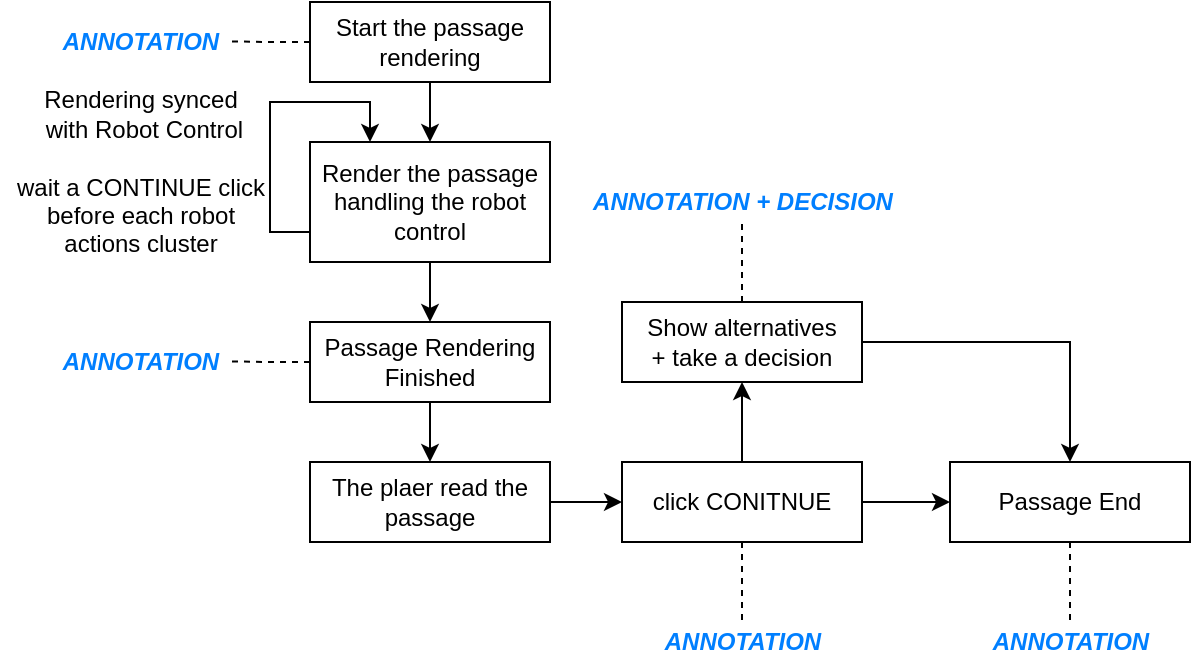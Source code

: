 <mxfile version="14.4.3" type="device"><diagram id="Tw1fW1eKOkcsfpuybsLW" name="Page-1"><mxGraphModel dx="852" dy="494" grid="1" gridSize="10" guides="1" tooltips="1" connect="1" arrows="1" fold="1" page="1" pageScale="1" pageWidth="850" pageHeight="1100" math="0" shadow="0"><root><mxCell id="0"/><mxCell id="1" parent="0"/><mxCell id="3ZlB94EoJT7DdK7uOtOD-3" style="edgeStyle=orthogonalEdgeStyle;rounded=0;orthogonalLoop=1;jettySize=auto;html=1;exitX=0.5;exitY=1;exitDx=0;exitDy=0;entryX=0.5;entryY=0;entryDx=0;entryDy=0;" edge="1" parent="1" source="3ZlB94EoJT7DdK7uOtOD-1" target="3ZlB94EoJT7DdK7uOtOD-2"><mxGeometry relative="1" as="geometry"/></mxCell><mxCell id="3ZlB94EoJT7DdK7uOtOD-9" style="edgeStyle=orthogonalEdgeStyle;rounded=0;orthogonalLoop=1;jettySize=auto;html=1;exitX=0;exitY=0.5;exitDx=0;exitDy=0;endArrow=none;endFill=0;dashed=1;" edge="1" parent="1" source="3ZlB94EoJT7DdK7uOtOD-1"><mxGeometry relative="1" as="geometry"><mxPoint x="300" y="99.69" as="targetPoint"/></mxGeometry></mxCell><mxCell id="3ZlB94EoJT7DdK7uOtOD-1" value="Start the passage rendering" style="rounded=0;whiteSpace=wrap;html=1;" vertex="1" parent="1"><mxGeometry x="340" y="80" width="120" height="40" as="geometry"/></mxCell><mxCell id="3ZlB94EoJT7DdK7uOtOD-12" value="" style="edgeStyle=orthogonalEdgeStyle;rounded=0;orthogonalLoop=1;jettySize=auto;html=1;" edge="1" parent="1" source="3ZlB94EoJT7DdK7uOtOD-2" target="3ZlB94EoJT7DdK7uOtOD-11"><mxGeometry relative="1" as="geometry"/></mxCell><mxCell id="3ZlB94EoJT7DdK7uOtOD-2" value="Render the passage handling the robot control" style="rounded=0;whiteSpace=wrap;html=1;" vertex="1" parent="1"><mxGeometry x="340" y="150" width="120" height="60" as="geometry"/></mxCell><mxCell id="3ZlB94EoJT7DdK7uOtOD-6" style="edgeStyle=orthogonalEdgeStyle;rounded=0;orthogonalLoop=1;jettySize=auto;html=1;exitX=0;exitY=0.75;exitDx=0;exitDy=0;entryX=0.25;entryY=0;entryDx=0;entryDy=0;" edge="1" parent="1" source="3ZlB94EoJT7DdK7uOtOD-2" target="3ZlB94EoJT7DdK7uOtOD-2"><mxGeometry relative="1" as="geometry"><Array as="points"><mxPoint x="320" y="195"/><mxPoint x="320" y="130"/><mxPoint x="370" y="130"/></Array></mxGeometry></mxCell><mxCell id="3ZlB94EoJT7DdK7uOtOD-8" value="Rendering synced&lt;br&gt;&amp;nbsp;with Robot Control&lt;br&gt;&lt;br&gt;wait a CONTINUE click&lt;br&gt;before each robot&lt;br&gt;actions cluster" style="text;html=1;align=center;verticalAlign=middle;resizable=0;points=[];autosize=1;" vertex="1" parent="1"><mxGeometry x="185" y="120" width="140" height="90" as="geometry"/></mxCell><mxCell id="3ZlB94EoJT7DdK7uOtOD-10" value="ANNOTATION" style="text;html=1;align=center;verticalAlign=middle;resizable=0;points=[];autosize=1;fontStyle=3;fontColor=#007FFF;" vertex="1" parent="1"><mxGeometry x="210" y="90" width="90" height="20" as="geometry"/></mxCell><mxCell id="3ZlB94EoJT7DdK7uOtOD-13" style="edgeStyle=orthogonalEdgeStyle;rounded=0;orthogonalLoop=1;jettySize=auto;html=1;exitX=0;exitY=0.5;exitDx=0;exitDy=0;dashed=1;endArrow=none;endFill=0;" edge="1" parent="1" source="3ZlB94EoJT7DdK7uOtOD-11"><mxGeometry relative="1" as="geometry"><mxPoint x="300" y="259.69" as="targetPoint"/></mxGeometry></mxCell><mxCell id="3ZlB94EoJT7DdK7uOtOD-17" value="" style="edgeStyle=orthogonalEdgeStyle;rounded=0;orthogonalLoop=1;jettySize=auto;html=1;" edge="1" parent="1" source="3ZlB94EoJT7DdK7uOtOD-11" target="3ZlB94EoJT7DdK7uOtOD-16"><mxGeometry relative="1" as="geometry"/></mxCell><mxCell id="3ZlB94EoJT7DdK7uOtOD-11" value="Passage Rendering Finished" style="rounded=0;whiteSpace=wrap;html=1;" vertex="1" parent="1"><mxGeometry x="340" y="240" width="120" height="40" as="geometry"/></mxCell><mxCell id="3ZlB94EoJT7DdK7uOtOD-15" value="ANNOTATION" style="text;html=1;align=center;verticalAlign=middle;resizable=0;points=[];autosize=1;fontStyle=3;fontColor=#007FFF;" vertex="1" parent="1"><mxGeometry x="210" y="250" width="90" height="20" as="geometry"/></mxCell><mxCell id="3ZlB94EoJT7DdK7uOtOD-20" style="edgeStyle=orthogonalEdgeStyle;rounded=0;orthogonalLoop=1;jettySize=auto;html=1;exitX=1;exitY=0.5;exitDx=0;exitDy=0;" edge="1" parent="1" source="3ZlB94EoJT7DdK7uOtOD-16" target="3ZlB94EoJT7DdK7uOtOD-19"><mxGeometry relative="1" as="geometry"/></mxCell><mxCell id="3ZlB94EoJT7DdK7uOtOD-16" value="The plaer read the passage" style="rounded=0;whiteSpace=wrap;html=1;" vertex="1" parent="1"><mxGeometry x="340" y="310" width="120" height="40" as="geometry"/></mxCell><mxCell id="3ZlB94EoJT7DdK7uOtOD-21" style="edgeStyle=orthogonalEdgeStyle;rounded=0;orthogonalLoop=1;jettySize=auto;html=1;endArrow=none;endFill=0;dashed=1;entryX=0.5;entryY=0;entryDx=0;entryDy=0;entryPerimeter=0;" edge="1" parent="1" source="3ZlB94EoJT7DdK7uOtOD-19" target="3ZlB94EoJT7DdK7uOtOD-22"><mxGeometry relative="1" as="geometry"><mxPoint x="556" y="380" as="targetPoint"/></mxGeometry></mxCell><mxCell id="3ZlB94EoJT7DdK7uOtOD-30" style="edgeStyle=orthogonalEdgeStyle;rounded=0;orthogonalLoop=1;jettySize=auto;html=1;entryX=0;entryY=0.5;entryDx=0;entryDy=0;" edge="1" parent="1" source="3ZlB94EoJT7DdK7uOtOD-19" target="3ZlB94EoJT7DdK7uOtOD-24"><mxGeometry relative="1" as="geometry"/></mxCell><mxCell id="3ZlB94EoJT7DdK7uOtOD-31" style="edgeStyle=orthogonalEdgeStyle;rounded=0;orthogonalLoop=1;jettySize=auto;html=1;entryX=0.5;entryY=1;entryDx=0;entryDy=0;" edge="1" parent="1" source="3ZlB94EoJT7DdK7uOtOD-19" target="3ZlB94EoJT7DdK7uOtOD-27"><mxGeometry relative="1" as="geometry"/></mxCell><mxCell id="3ZlB94EoJT7DdK7uOtOD-19" value="click CONITNUE" style="rounded=0;whiteSpace=wrap;html=1;" vertex="1" parent="1"><mxGeometry x="496" y="310" width="120" height="40" as="geometry"/></mxCell><mxCell id="3ZlB94EoJT7DdK7uOtOD-22" value="ANNOTATION" style="text;html=1;align=center;verticalAlign=middle;resizable=0;points=[];autosize=1;fontStyle=3;fontColor=#007FFF;" vertex="1" parent="1"><mxGeometry x="511" y="390" width="90" height="20" as="geometry"/></mxCell><mxCell id="3ZlB94EoJT7DdK7uOtOD-32" style="edgeStyle=orthogonalEdgeStyle;rounded=0;orthogonalLoop=1;jettySize=auto;html=1;dashed=1;endArrow=none;endFill=0;" edge="1" parent="1" source="3ZlB94EoJT7DdK7uOtOD-24" target="3ZlB94EoJT7DdK7uOtOD-33"><mxGeometry relative="1" as="geometry"><mxPoint x="720" y="380" as="targetPoint"/></mxGeometry></mxCell><mxCell id="3ZlB94EoJT7DdK7uOtOD-24" value="Passage End" style="rounded=0;whiteSpace=wrap;html=1;" vertex="1" parent="1"><mxGeometry x="660" y="310" width="120" height="40" as="geometry"/></mxCell><mxCell id="3ZlB94EoJT7DdK7uOtOD-34" style="edgeStyle=orthogonalEdgeStyle;rounded=0;orthogonalLoop=1;jettySize=auto;html=1;dashed=1;endArrow=none;endFill=0;" edge="1" parent="1" source="3ZlB94EoJT7DdK7uOtOD-27" target="3ZlB94EoJT7DdK7uOtOD-35"><mxGeometry relative="1" as="geometry"><mxPoint x="556" y="200" as="targetPoint"/></mxGeometry></mxCell><mxCell id="3ZlB94EoJT7DdK7uOtOD-36" style="edgeStyle=orthogonalEdgeStyle;rounded=0;orthogonalLoop=1;jettySize=auto;html=1;" edge="1" parent="1" source="3ZlB94EoJT7DdK7uOtOD-27" target="3ZlB94EoJT7DdK7uOtOD-24"><mxGeometry relative="1" as="geometry"/></mxCell><mxCell id="3ZlB94EoJT7DdK7uOtOD-27" value="Show alternatives&lt;br&gt;+ take a decision" style="rounded=0;whiteSpace=wrap;html=1;" vertex="1" parent="1"><mxGeometry x="496" y="230" width="120" height="40" as="geometry"/></mxCell><mxCell id="3ZlB94EoJT7DdK7uOtOD-33" value="ANNOTATION" style="text;html=1;align=center;verticalAlign=middle;resizable=0;points=[];autosize=1;fontStyle=3;fontColor=#007FFF;" vertex="1" parent="1"><mxGeometry x="675" y="390" width="90" height="20" as="geometry"/></mxCell><mxCell id="3ZlB94EoJT7DdK7uOtOD-35" value="ANNOTATION + DECISION" style="text;html=1;align=center;verticalAlign=middle;resizable=0;points=[];autosize=1;fontStyle=3;fontColor=#007FFF;" vertex="1" parent="1"><mxGeometry x="471" y="170" width="170" height="20" as="geometry"/></mxCell></root></mxGraphModel></diagram></mxfile>